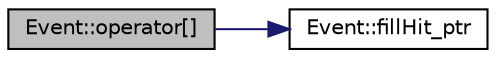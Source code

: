 digraph "Event::operator[]"
{
 // LATEX_PDF_SIZE
  edge [fontname="Helvetica",fontsize="10",labelfontname="Helvetica",labelfontsize="10"];
  node [fontname="Helvetica",fontsize="10",shape=record];
  rankdir="LR";
  Node1 [label="Event::operator[]",height=0.2,width=0.4,color="black", fillcolor="grey75", style="filled", fontcolor="black",tooltip=" "];
  Node1 -> Node2 [color="midnightblue",fontsize="10",style="solid",fontname="Helvetica"];
  Node2 [label="Event::fillHit_ptr",height=0.2,width=0.4,color="black", fillcolor="white", style="filled",URL="$class_event.html#a5f7d7fe80dfd8186d9e83216bcf777f2",tooltip=" "];
}
